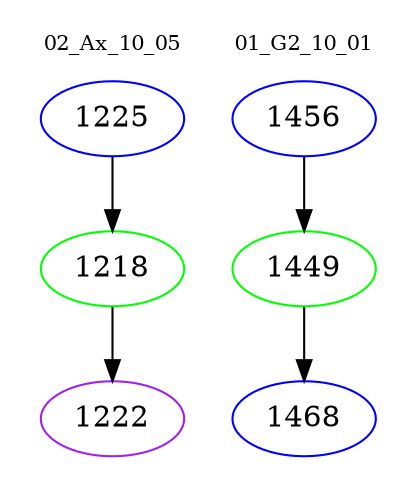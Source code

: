 digraph{
subgraph cluster_0 {
color = white
label = "02_Ax_10_05";
fontsize=10;
T0_1225 [label="1225", color="blue"]
T0_1225 -> T0_1218 [color="black"]
T0_1218 [label="1218", color="green"]
T0_1218 -> T0_1222 [color="black"]
T0_1222 [label="1222", color="purple"]
}
subgraph cluster_1 {
color = white
label = "01_G2_10_01";
fontsize=10;
T1_1456 [label="1456", color="blue"]
T1_1456 -> T1_1449 [color="black"]
T1_1449 [label="1449", color="green"]
T1_1449 -> T1_1468 [color="black"]
T1_1468 [label="1468", color="blue"]
}
}
